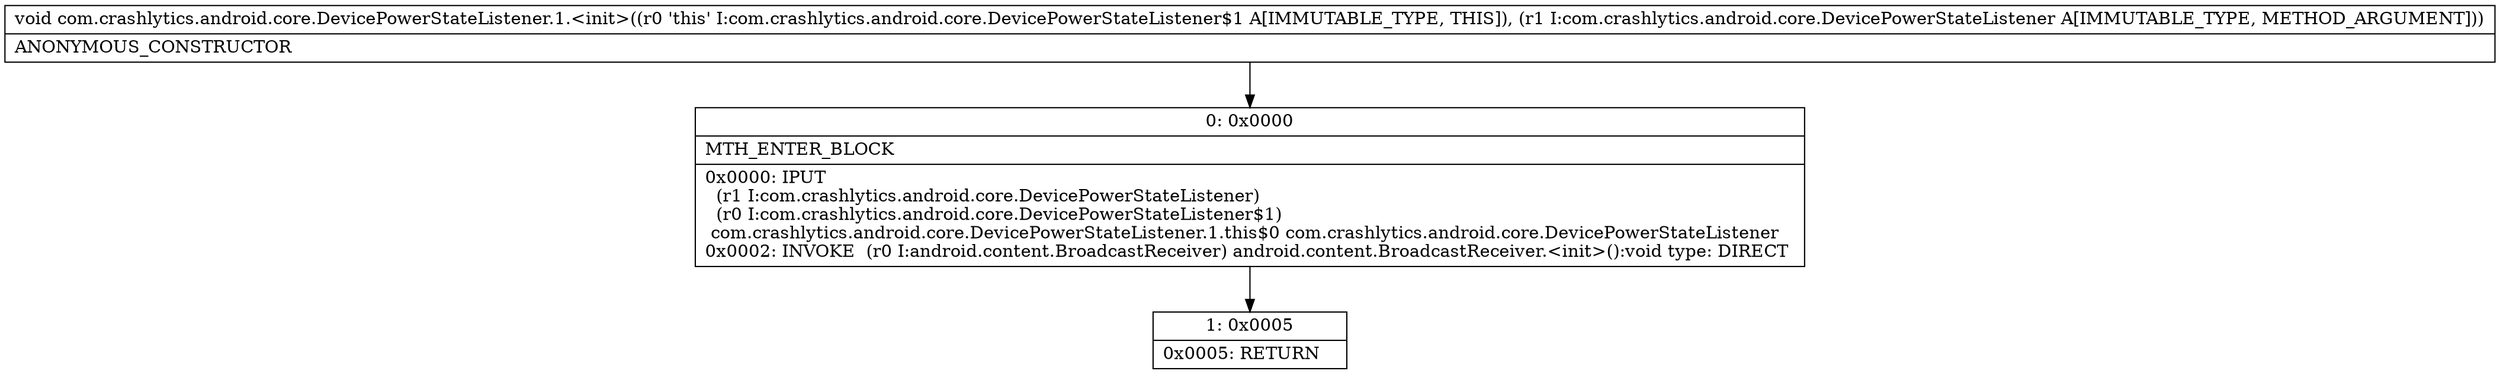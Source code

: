 digraph "CFG forcom.crashlytics.android.core.DevicePowerStateListener.1.\<init\>(Lcom\/crashlytics\/android\/core\/DevicePowerStateListener;)V" {
Node_0 [shape=record,label="{0\:\ 0x0000|MTH_ENTER_BLOCK\l|0x0000: IPUT  \l  (r1 I:com.crashlytics.android.core.DevicePowerStateListener)\l  (r0 I:com.crashlytics.android.core.DevicePowerStateListener$1)\l com.crashlytics.android.core.DevicePowerStateListener.1.this$0 com.crashlytics.android.core.DevicePowerStateListener \l0x0002: INVOKE  (r0 I:android.content.BroadcastReceiver) android.content.BroadcastReceiver.\<init\>():void type: DIRECT \l}"];
Node_1 [shape=record,label="{1\:\ 0x0005|0x0005: RETURN   \l}"];
MethodNode[shape=record,label="{void com.crashlytics.android.core.DevicePowerStateListener.1.\<init\>((r0 'this' I:com.crashlytics.android.core.DevicePowerStateListener$1 A[IMMUTABLE_TYPE, THIS]), (r1 I:com.crashlytics.android.core.DevicePowerStateListener A[IMMUTABLE_TYPE, METHOD_ARGUMENT]))  | ANONYMOUS_CONSTRUCTOR\l}"];
MethodNode -> Node_0;
Node_0 -> Node_1;
}

